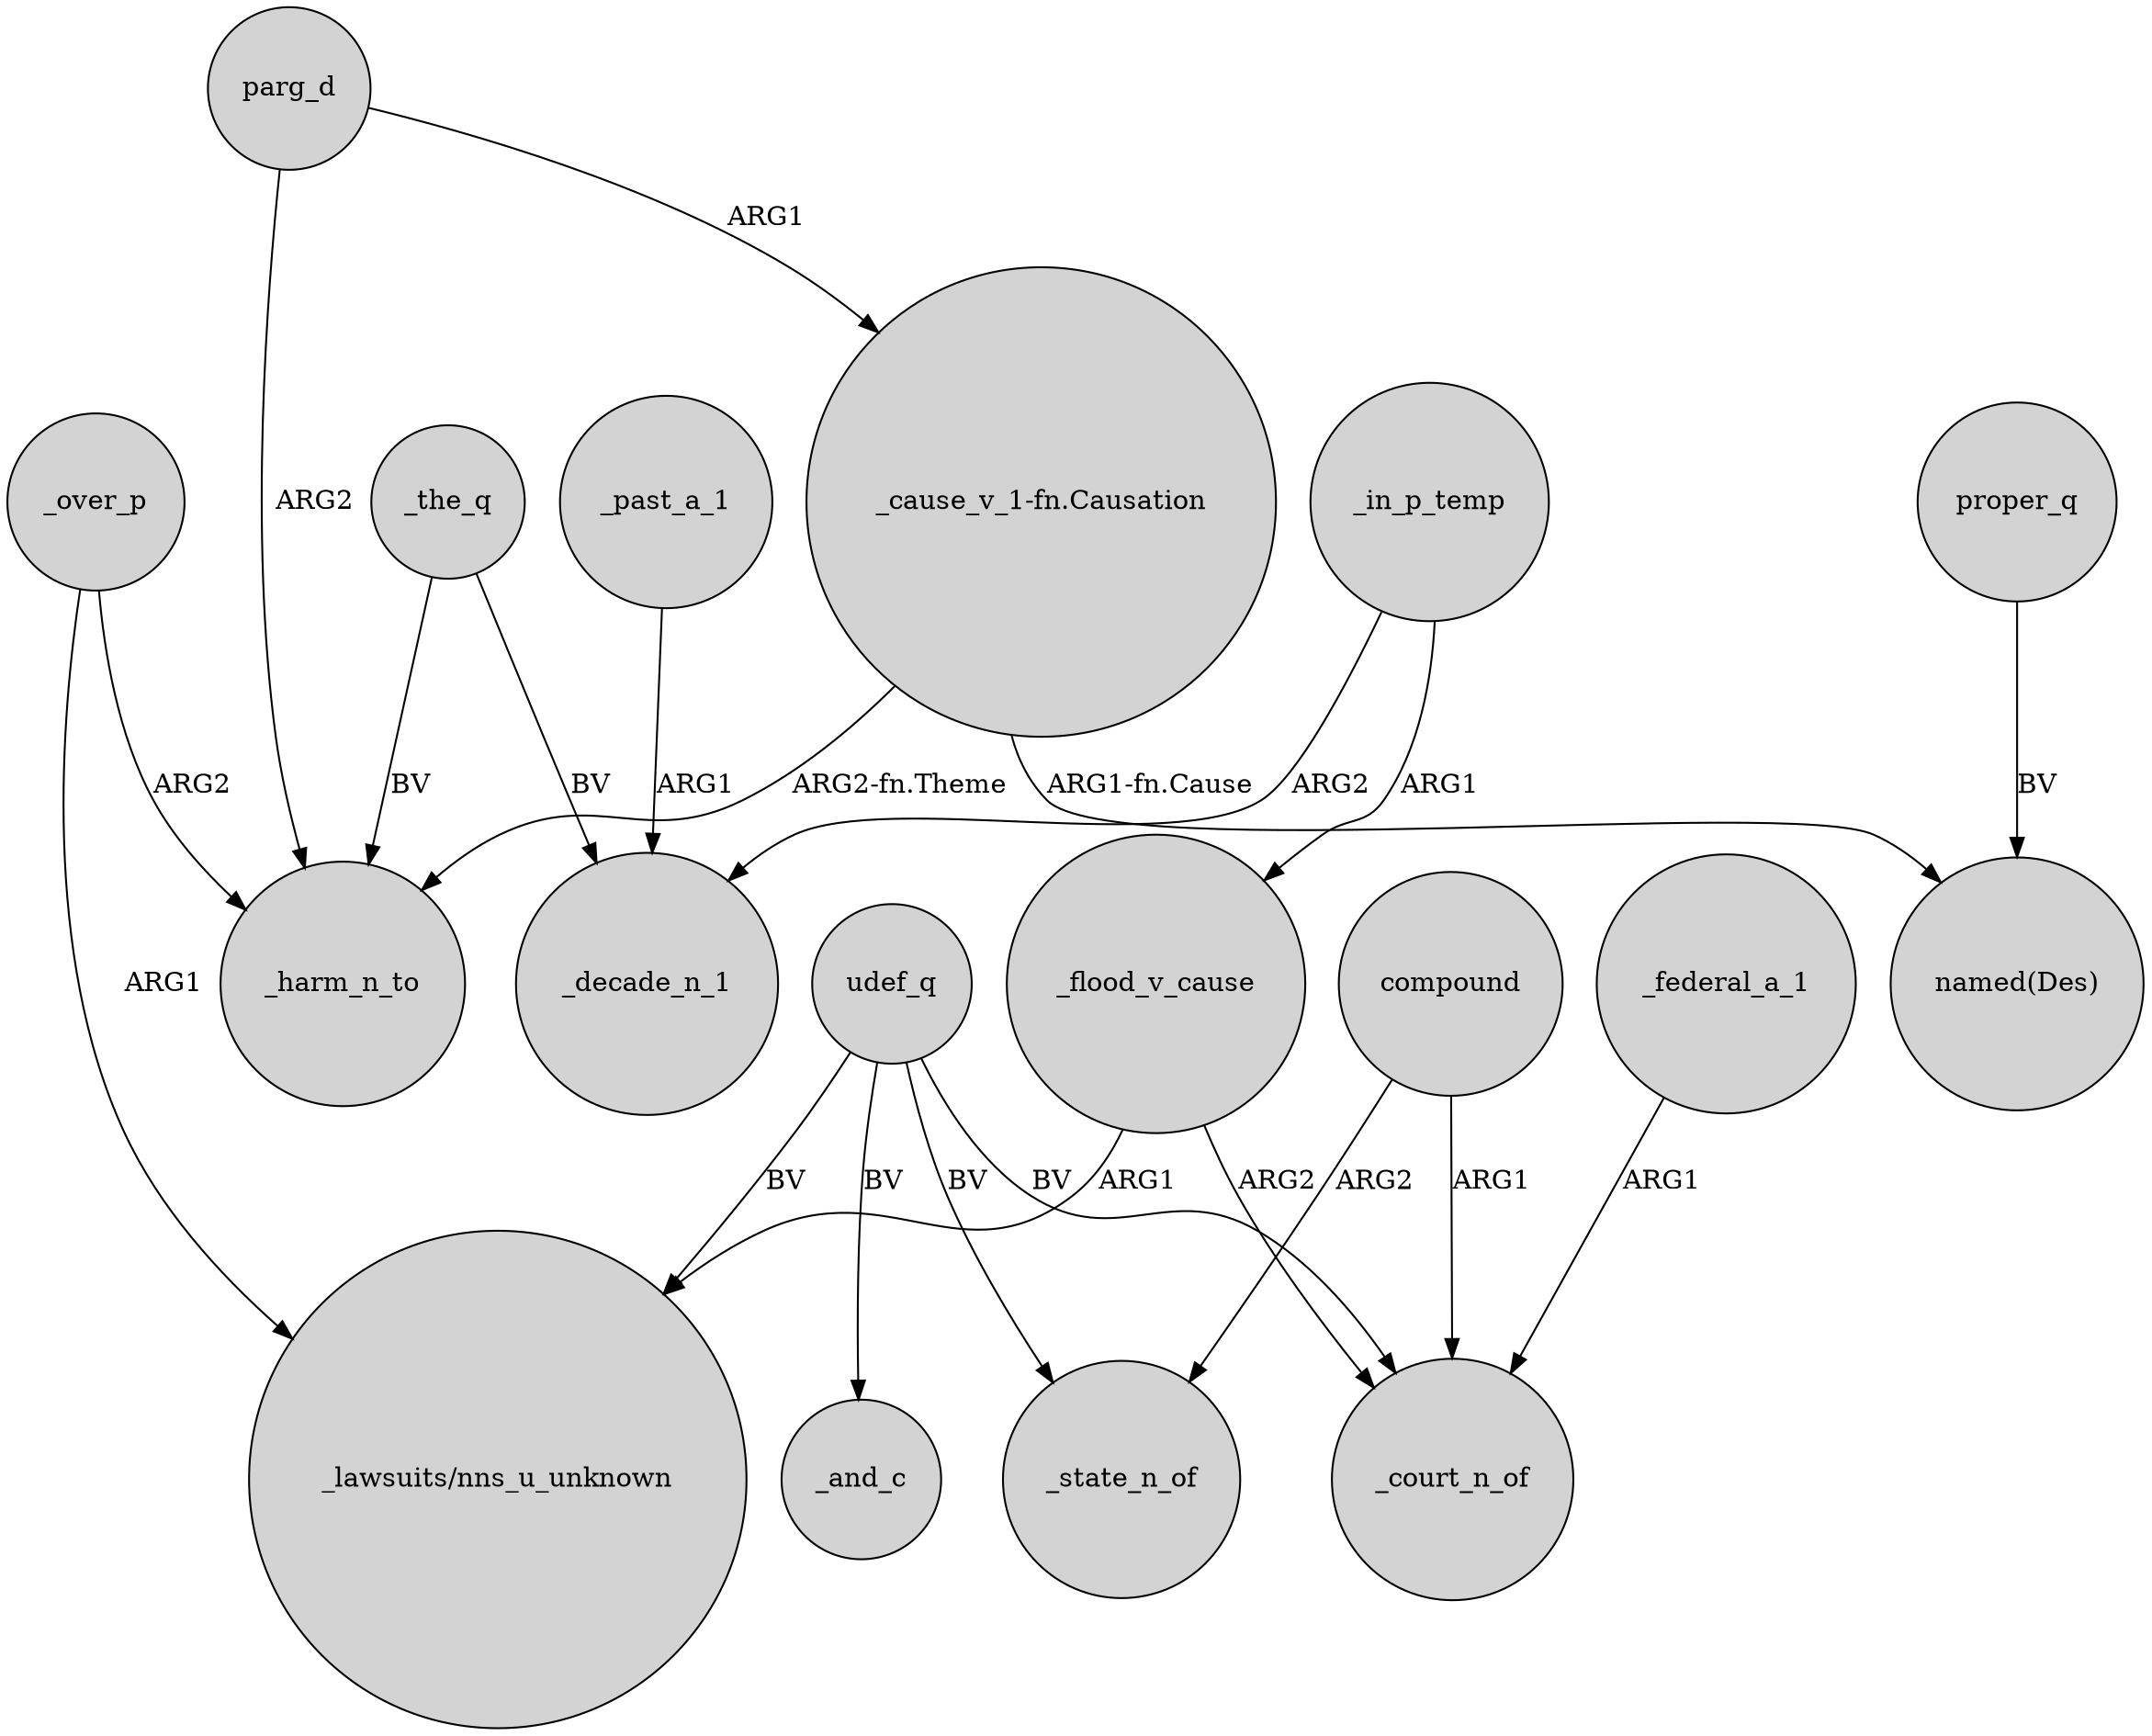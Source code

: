 digraph {
	node [shape=circle style=filled]
	_the_q -> _harm_n_to [label=BV]
	_flood_v_cause -> _court_n_of [label=ARG2]
	udef_q -> _state_n_of [label=BV]
	udef_q -> _court_n_of [label=BV]
	_over_p -> _harm_n_to [label=ARG2]
	compound -> _state_n_of [label=ARG2]
	udef_q -> "_lawsuits/nns_u_unknown" [label=BV]
	_past_a_1 -> _decade_n_1 [label=ARG1]
	_in_p_temp -> _decade_n_1 [label=ARG2]
	parg_d -> "_cause_v_1-fn.Causation" [label=ARG1]
	parg_d -> _harm_n_to [label=ARG2]
	"_cause_v_1-fn.Causation" -> _harm_n_to [label="ARG2-fn.Theme"]
	"_cause_v_1-fn.Causation" -> "named(Des)" [label="ARG1-fn.Cause"]
	_the_q -> _decade_n_1 [label=BV]
	_federal_a_1 -> _court_n_of [label=ARG1]
	proper_q -> "named(Des)" [label=BV]
	_over_p -> "_lawsuits/nns_u_unknown" [label=ARG1]
	_flood_v_cause -> "_lawsuits/nns_u_unknown" [label=ARG1]
	udef_q -> _and_c [label=BV]
	_in_p_temp -> _flood_v_cause [label=ARG1]
	compound -> _court_n_of [label=ARG1]
}
